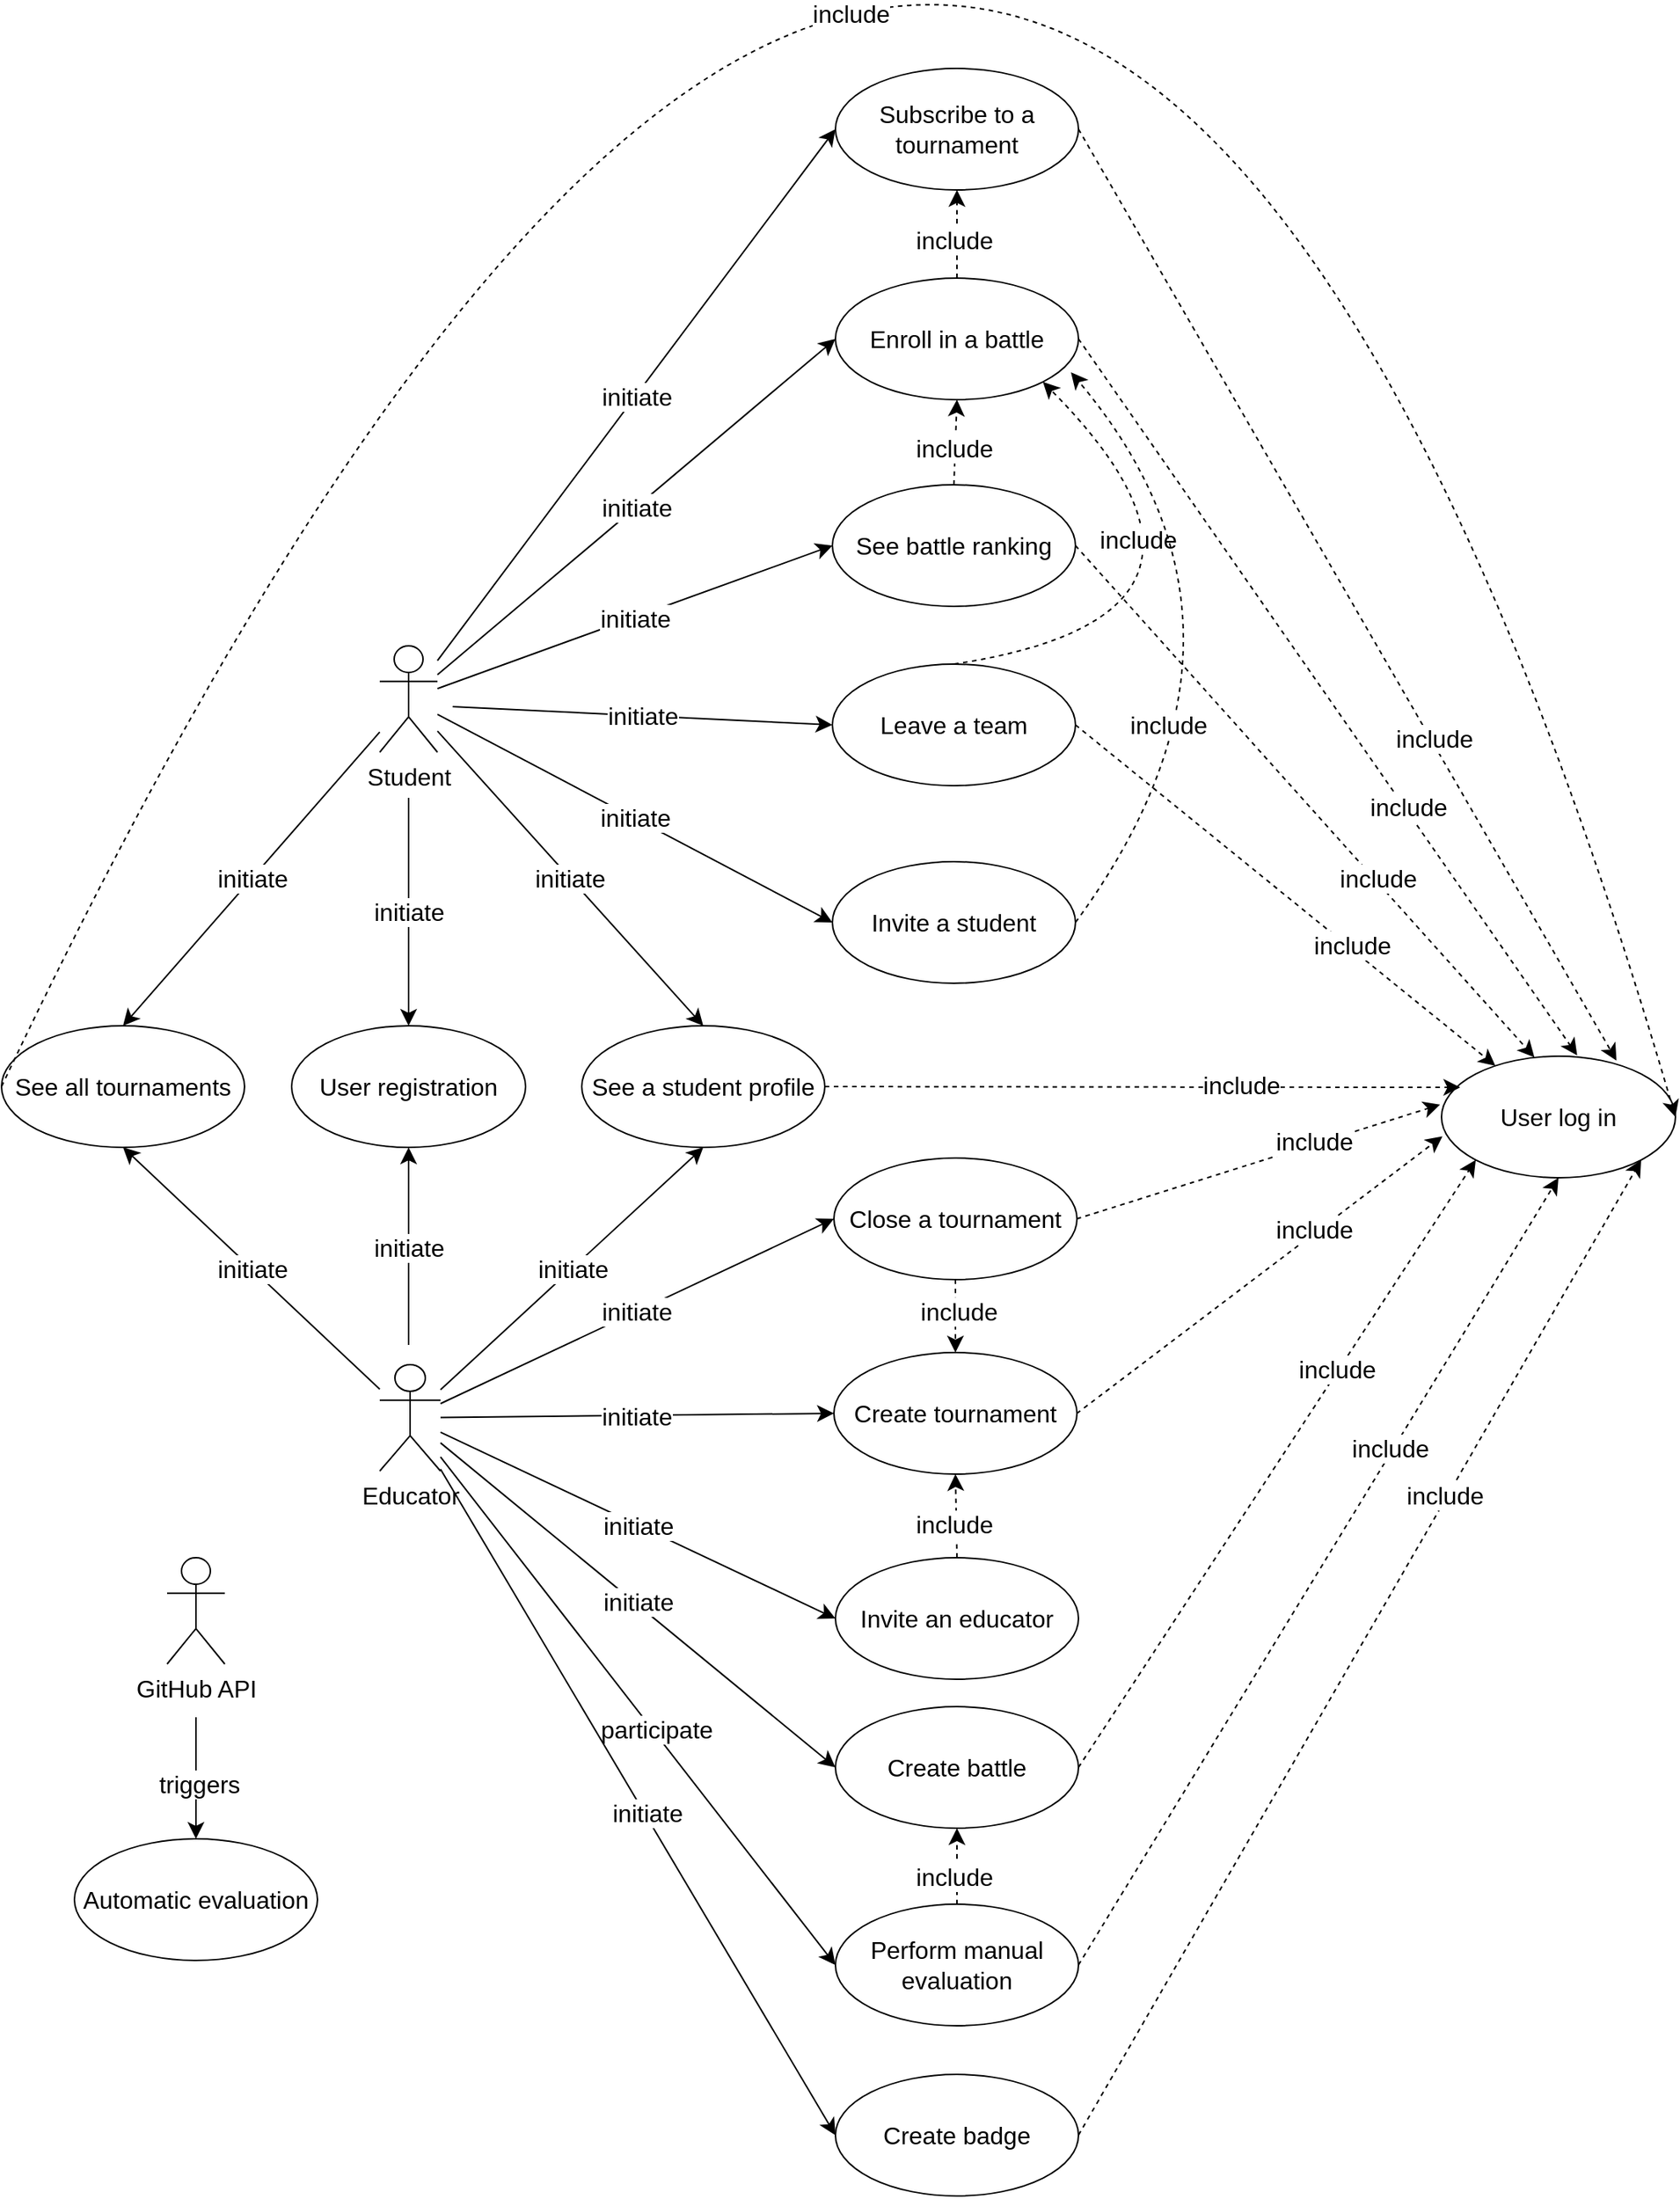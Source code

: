 <mxfile version="22.1.3" type="device">
  <diagram name="use cases" id="QTrtBevLNwhekKJyJ6QH">
    <mxGraphModel dx="2300" dy="1620" grid="1" gridSize="10" guides="1" tooltips="1" connect="1" arrows="1" fold="1" page="0" pageScale="1" pageWidth="827" pageHeight="1169" math="0" shadow="0">
      <root>
        <mxCell id="0" />
        <mxCell id="1" parent="0" />
        <mxCell id="OVoehKr8wcMutG9QnmQF-1" value="Student" style="shape=umlActor;verticalLabelPosition=bottom;verticalAlign=top;html=1;outlineConnect=0;fontSize=16;" parent="1" vertex="1">
          <mxGeometry x="-299" y="-90" width="38" height="70" as="geometry" />
        </mxCell>
        <mxCell id="OVoehKr8wcMutG9QnmQF-2" value="Educator" style="shape=umlActor;verticalLabelPosition=bottom;verticalAlign=top;html=1;outlineConnect=0;fontSize=16;" parent="1" vertex="1">
          <mxGeometry x="-299" y="383" width="40" height="70" as="geometry" />
        </mxCell>
        <mxCell id="OVoehKr8wcMutG9QnmQF-6" value="User registration" style="ellipse;whiteSpace=wrap;html=1;fontSize=16;" parent="1" vertex="1">
          <mxGeometry x="-357" y="160" width="154" height="80" as="geometry" />
        </mxCell>
        <mxCell id="OVoehKr8wcMutG9QnmQF-7" value="User log in" style="ellipse;whiteSpace=wrap;html=1;fontSize=16;" parent="1" vertex="1">
          <mxGeometry x="400" y="180" width="154" height="80" as="geometry" />
        </mxCell>
        <mxCell id="OVoehKr8wcMutG9QnmQF-8" value="Create tournament" style="ellipse;whiteSpace=wrap;html=1;fontSize=16;" parent="1" vertex="1">
          <mxGeometry y="375" width="160" height="80" as="geometry" />
        </mxCell>
        <mxCell id="OVoehKr8wcMutG9QnmQF-9" value="Create battle" style="ellipse;whiteSpace=wrap;html=1;fontSize=16;" parent="1" vertex="1">
          <mxGeometry x="1" y="608" width="160" height="80" as="geometry" />
        </mxCell>
        <mxCell id="OVoehKr8wcMutG9QnmQF-23" value="" style="edgeStyle=none;curved=1;rounded=0;orthogonalLoop=1;jettySize=auto;html=1;exitX=0;exitY=0.5;exitDx=0;exitDy=0;fontSize=12;startSize=8;endSize=8;startArrow=classic;startFill=1;endArrow=none;endFill=0;" parent="1" source="OVoehKr8wcMutG9QnmQF-10" target="OVoehKr8wcMutG9QnmQF-2" edge="1">
          <mxGeometry relative="1" as="geometry">
            <mxPoint x="-39" y="553" as="targetPoint" />
          </mxGeometry>
        </mxCell>
        <mxCell id="OVoehKr8wcMutG9QnmQF-40" value="participate" style="edgeLabel;html=1;align=center;verticalAlign=middle;resizable=0;points=[];fontSize=16;" parent="OVoehKr8wcMutG9QnmQF-23" vertex="1" connectable="0">
          <mxGeometry x="-0.082" y="-2" relative="1" as="geometry">
            <mxPoint as="offset" />
          </mxGeometry>
        </mxCell>
        <mxCell id="OVoehKr8wcMutG9QnmQF-10" value="Perform manual evaluation" style="ellipse;whiteSpace=wrap;html=1;fontSize=16;" parent="1" vertex="1">
          <mxGeometry x="1" y="738" width="160" height="80" as="geometry" />
        </mxCell>
        <mxCell id="OVoehKr8wcMutG9QnmQF-11" value="Subscribe to a tournament" style="ellipse;whiteSpace=wrap;html=1;fontSize=16;" parent="1" vertex="1">
          <mxGeometry x="1" y="-470" width="160" height="80" as="geometry" />
        </mxCell>
        <mxCell id="OVoehKr8wcMutG9QnmQF-12" value="Enroll in a battle" style="ellipse;whiteSpace=wrap;html=1;fontSize=16;" parent="1" vertex="1">
          <mxGeometry x="1" y="-332" width="160" height="80" as="geometry" />
        </mxCell>
        <mxCell id="OVoehKr8wcMutG9QnmQF-13" value="See battle ranking" style="ellipse;whiteSpace=wrap;html=1;fontSize=16;" parent="1" vertex="1">
          <mxGeometry x="-1" y="-196" width="160" height="80" as="geometry" />
        </mxCell>
        <mxCell id="OVoehKr8wcMutG9QnmQF-14" value="Create badge" style="ellipse;whiteSpace=wrap;html=1;fontSize=16;" parent="1" vertex="1">
          <mxGeometry x="1" y="850" width="160" height="80" as="geometry" />
        </mxCell>
        <mxCell id="OVoehKr8wcMutG9QnmQF-16" style="edgeStyle=none;curved=1;rounded=0;orthogonalLoop=1;jettySize=auto;html=1;exitX=0.5;exitY=0;exitDx=0;exitDy=0;fontSize=12;startSize=8;endSize=8;" parent="1" source="OVoehKr8wcMutG9QnmQF-6" target="OVoehKr8wcMutG9QnmQF-6" edge="1">
          <mxGeometry relative="1" as="geometry" />
        </mxCell>
        <mxCell id="OVoehKr8wcMutG9QnmQF-24" style="edgeStyle=none;curved=1;rounded=0;orthogonalLoop=1;jettySize=auto;html=1;exitX=0;exitY=0.5;exitDx=0;exitDy=0;fontSize=12;startSize=8;endSize=8;startArrow=classic;startFill=1;endArrow=none;endFill=0;" parent="1" source="OVoehKr8wcMutG9QnmQF-9" target="OVoehKr8wcMutG9QnmQF-2" edge="1">
          <mxGeometry relative="1" as="geometry">
            <mxPoint x="-39" y="433" as="targetPoint" />
            <mxPoint x="51" y="563" as="sourcePoint" />
          </mxGeometry>
        </mxCell>
        <mxCell id="OVoehKr8wcMutG9QnmQF-41" value="initiate" style="edgeLabel;html=1;align=center;verticalAlign=middle;resizable=0;points=[];fontSize=16;" parent="OVoehKr8wcMutG9QnmQF-24" vertex="1" connectable="0">
          <mxGeometry x="0.01" y="-2" relative="1" as="geometry">
            <mxPoint as="offset" />
          </mxGeometry>
        </mxCell>
        <mxCell id="OVoehKr8wcMutG9QnmQF-25" style="edgeStyle=none;curved=1;rounded=0;orthogonalLoop=1;jettySize=auto;html=1;exitX=0;exitY=0.5;exitDx=0;exitDy=0;fontSize=12;startSize=8;endSize=8;startArrow=classic;startFill=1;endArrow=none;endFill=0;" parent="1" source="OVoehKr8wcMutG9QnmQF-8" target="OVoehKr8wcMutG9QnmQF-2" edge="1">
          <mxGeometry relative="1" as="geometry">
            <mxPoint x="-39" y="313" as="targetPoint" />
            <mxPoint x="51" y="443" as="sourcePoint" />
          </mxGeometry>
        </mxCell>
        <mxCell id="OVoehKr8wcMutG9QnmQF-42" value="initiate" style="edgeLabel;html=1;align=center;verticalAlign=middle;resizable=0;points=[];fontSize=16;" parent="OVoehKr8wcMutG9QnmQF-25" vertex="1" connectable="0">
          <mxGeometry x="0.004" relative="1" as="geometry">
            <mxPoint as="offset" />
          </mxGeometry>
        </mxCell>
        <mxCell id="OVoehKr8wcMutG9QnmQF-34" value="GitHub API" style="shape=umlActor;verticalLabelPosition=bottom;verticalAlign=top;html=1;outlineConnect=0;fontSize=16;" parent="1" vertex="1">
          <mxGeometry x="-439" y="510" width="38" height="70" as="geometry" />
        </mxCell>
        <mxCell id="OVoehKr8wcMutG9QnmQF-35" value="Automatic evaluation" style="ellipse;whiteSpace=wrap;html=1;fontSize=16;" parent="1" vertex="1">
          <mxGeometry x="-500" y="695" width="160" height="80" as="geometry" />
        </mxCell>
        <mxCell id="OVoehKr8wcMutG9QnmQF-39" style="edgeStyle=none;curved=1;rounded=0;orthogonalLoop=1;jettySize=auto;html=1;exitX=0;exitY=0.5;exitDx=0;exitDy=0;fontSize=12;startSize=8;endSize=8;startArrow=classic;startFill=1;endArrow=none;endFill=0;" parent="1" source="OVoehKr8wcMutG9QnmQF-14" target="OVoehKr8wcMutG9QnmQF-2" edge="1">
          <mxGeometry relative="1" as="geometry">
            <mxPoint x="-259" y="533" as="targetPoint" />
            <mxPoint x="41" y="660" as="sourcePoint" />
          </mxGeometry>
        </mxCell>
        <mxCell id="OVoehKr8wcMutG9QnmQF-43" value="initiate" style="edgeLabel;html=1;align=center;verticalAlign=middle;resizable=0;points=[];fontSize=16;" parent="OVoehKr8wcMutG9QnmQF-39" vertex="1" connectable="0">
          <mxGeometry x="-0.034" y="-1" relative="1" as="geometry">
            <mxPoint as="offset" />
          </mxGeometry>
        </mxCell>
        <mxCell id="OVoehKr8wcMutG9QnmQF-45" style="edgeStyle=none;curved=1;rounded=0;orthogonalLoop=1;jettySize=auto;html=1;fontSize=12;startSize=8;endSize=8;startArrow=classic;startFill=1;endArrow=none;endFill=0;" parent="1" source="OVoehKr8wcMutG9QnmQF-35" edge="1">
          <mxGeometry relative="1" as="geometry">
            <mxPoint x="-420" y="615" as="targetPoint" />
            <mxPoint x="-189" y="316" as="sourcePoint" />
          </mxGeometry>
        </mxCell>
        <mxCell id="OVoehKr8wcMutG9QnmQF-46" value="triggers" style="edgeLabel;html=1;align=center;verticalAlign=middle;resizable=0;points=[];fontSize=16;" parent="OVoehKr8wcMutG9QnmQF-45" vertex="1" connectable="0">
          <mxGeometry x="-0.082" y="-2" relative="1" as="geometry">
            <mxPoint as="offset" />
          </mxGeometry>
        </mxCell>
        <mxCell id="OVoehKr8wcMutG9QnmQF-48" style="edgeStyle=none;curved=1;rounded=0;orthogonalLoop=1;jettySize=auto;html=1;exitX=0;exitY=0.5;exitDx=0;exitDy=0;fontSize=12;startSize=8;endSize=8;startArrow=classic;startFill=1;endArrow=none;endFill=0;" parent="1" source="OVoehKr8wcMutG9QnmQF-11" target="OVoehKr8wcMutG9QnmQF-1" edge="1">
          <mxGeometry relative="1" as="geometry">
            <mxPoint x="-100" y="-40" as="targetPoint" />
            <mxPoint x="50" y="250" as="sourcePoint" />
          </mxGeometry>
        </mxCell>
        <mxCell id="OVoehKr8wcMutG9QnmQF-49" value="initiate" style="edgeLabel;html=1;align=center;verticalAlign=middle;resizable=0;points=[];fontSize=16;" parent="OVoehKr8wcMutG9QnmQF-48" vertex="1" connectable="0">
          <mxGeometry x="0.004" relative="1" as="geometry">
            <mxPoint as="offset" />
          </mxGeometry>
        </mxCell>
        <mxCell id="OVoehKr8wcMutG9QnmQF-50" style="edgeStyle=none;curved=1;rounded=0;orthogonalLoop=1;jettySize=auto;html=1;exitX=0;exitY=0.5;exitDx=0;exitDy=0;fontSize=12;startSize=8;endSize=8;startArrow=classic;startFill=1;endArrow=none;endFill=0;" parent="1" source="OVoehKr8wcMutG9QnmQF-12" target="OVoehKr8wcMutG9QnmQF-1" edge="1">
          <mxGeometry relative="1" as="geometry">
            <mxPoint x="-102" y="-17" as="targetPoint" />
            <mxPoint x="10" y="-150" as="sourcePoint" />
          </mxGeometry>
        </mxCell>
        <mxCell id="OVoehKr8wcMutG9QnmQF-51" value="initiate" style="edgeLabel;html=1;align=center;verticalAlign=middle;resizable=0;points=[];fontSize=16;" parent="OVoehKr8wcMutG9QnmQF-50" vertex="1" connectable="0">
          <mxGeometry x="0.004" relative="1" as="geometry">
            <mxPoint as="offset" />
          </mxGeometry>
        </mxCell>
        <mxCell id="OVoehKr8wcMutG9QnmQF-52" style="edgeStyle=none;curved=1;rounded=0;orthogonalLoop=1;jettySize=auto;html=1;exitX=0;exitY=0.5;exitDx=0;exitDy=0;fontSize=12;startSize=8;endSize=8;startArrow=classic;startFill=1;endArrow=none;endFill=0;" parent="1" source="OVoehKr8wcMutG9QnmQF-13" target="OVoehKr8wcMutG9QnmQF-1" edge="1">
          <mxGeometry relative="1" as="geometry">
            <mxPoint x="-92" y="-7" as="targetPoint" />
            <mxPoint x="20" y="-140" as="sourcePoint" />
          </mxGeometry>
        </mxCell>
        <mxCell id="OVoehKr8wcMutG9QnmQF-53" value="initiate" style="edgeLabel;html=1;align=center;verticalAlign=middle;resizable=0;points=[];fontSize=16;" parent="OVoehKr8wcMutG9QnmQF-52" vertex="1" connectable="0">
          <mxGeometry x="0.004" relative="1" as="geometry">
            <mxPoint as="offset" />
          </mxGeometry>
        </mxCell>
        <mxCell id="OVoehKr8wcMutG9QnmQF-70" style="edgeStyle=none;curved=1;rounded=0;orthogonalLoop=1;jettySize=auto;html=1;exitX=1;exitY=0.5;exitDx=0;exitDy=0;fontSize=12;startSize=8;endSize=8;dashed=1;entryX=0.748;entryY=0.036;entryDx=0;entryDy=0;entryPerimeter=0;" parent="1" source="OVoehKr8wcMutG9QnmQF-11" target="OVoehKr8wcMutG9QnmQF-7" edge="1">
          <mxGeometry relative="1" as="geometry">
            <mxPoint x="664" y="250" as="sourcePoint" />
            <mxPoint x="770" y="250" as="targetPoint" />
          </mxGeometry>
        </mxCell>
        <mxCell id="OVoehKr8wcMutG9QnmQF-71" value="include" style="edgeLabel;html=1;align=center;verticalAlign=middle;resizable=0;points=[];fontSize=16;" parent="OVoehKr8wcMutG9QnmQF-70" vertex="1" connectable="0">
          <mxGeometry x="0.309" y="2" relative="1" as="geometry">
            <mxPoint as="offset" />
          </mxGeometry>
        </mxCell>
        <mxCell id="OVoehKr8wcMutG9QnmQF-72" style="edgeStyle=none;curved=1;rounded=0;orthogonalLoop=1;jettySize=auto;html=1;exitX=1;exitY=0.5;exitDx=0;exitDy=0;fontSize=12;startSize=8;endSize=8;dashed=1;entryX=0.58;entryY=-0.007;entryDx=0;entryDy=0;entryPerimeter=0;" parent="1" source="OVoehKr8wcMutG9QnmQF-12" target="OVoehKr8wcMutG9QnmQF-7" edge="1">
          <mxGeometry relative="1" as="geometry">
            <mxPoint x="170" y="-150" as="sourcePoint" />
            <mxPoint x="510" y="250" as="targetPoint" />
          </mxGeometry>
        </mxCell>
        <mxCell id="OVoehKr8wcMutG9QnmQF-73" value="include" style="edgeLabel;html=1;align=center;verticalAlign=middle;resizable=0;points=[];fontSize=16;" parent="OVoehKr8wcMutG9QnmQF-72" vertex="1" connectable="0">
          <mxGeometry x="0.309" y="2" relative="1" as="geometry">
            <mxPoint as="offset" />
          </mxGeometry>
        </mxCell>
        <mxCell id="OVoehKr8wcMutG9QnmQF-74" style="edgeStyle=none;curved=1;rounded=0;orthogonalLoop=1;jettySize=auto;html=1;exitX=1;exitY=0.5;exitDx=0;exitDy=0;fontSize=12;startSize=8;endSize=8;dashed=1;entryX=0.397;entryY=0.009;entryDx=0;entryDy=0;entryPerimeter=0;" parent="1" source="OVoehKr8wcMutG9QnmQF-13" target="OVoehKr8wcMutG9QnmQF-7" edge="1">
          <mxGeometry relative="1" as="geometry">
            <mxPoint x="180" y="-140" as="sourcePoint" />
            <mxPoint x="520" y="260" as="targetPoint" />
          </mxGeometry>
        </mxCell>
        <mxCell id="OVoehKr8wcMutG9QnmQF-75" value="include" style="edgeLabel;html=1;align=center;verticalAlign=middle;resizable=0;points=[];fontSize=16;" parent="OVoehKr8wcMutG9QnmQF-74" vertex="1" connectable="0">
          <mxGeometry x="0.309" y="2" relative="1" as="geometry">
            <mxPoint as="offset" />
          </mxGeometry>
        </mxCell>
        <mxCell id="OVoehKr8wcMutG9QnmQF-76" style="edgeStyle=none;curved=1;rounded=0;orthogonalLoop=1;jettySize=auto;html=1;exitX=0.5;exitY=0;exitDx=0;exitDy=0;fontSize=12;startSize=8;endSize=8;dashed=1;entryX=0.5;entryY=1;entryDx=0;entryDy=0;" parent="1" source="OVoehKr8wcMutG9QnmQF-12" target="OVoehKr8wcMutG9QnmQF-11" edge="1">
          <mxGeometry relative="1" as="geometry">
            <mxPoint x="190" y="-130" as="sourcePoint" />
            <mxPoint x="130" y="-120" as="targetPoint" />
          </mxGeometry>
        </mxCell>
        <mxCell id="OVoehKr8wcMutG9QnmQF-77" value="include" style="edgeLabel;html=1;align=center;verticalAlign=middle;resizable=0;points=[];fontSize=16;" parent="OVoehKr8wcMutG9QnmQF-76" vertex="1" connectable="0">
          <mxGeometry x="0.309" y="2" relative="1" as="geometry">
            <mxPoint y="13" as="offset" />
          </mxGeometry>
        </mxCell>
        <mxCell id="OVoehKr8wcMutG9QnmQF-78" style="edgeStyle=none;curved=1;rounded=0;orthogonalLoop=1;jettySize=auto;html=1;exitX=0.5;exitY=0;exitDx=0;exitDy=0;fontSize=12;startSize=8;endSize=8;dashed=1;entryX=0.5;entryY=1;entryDx=0;entryDy=0;" parent="1" source="OVoehKr8wcMutG9QnmQF-13" target="OVoehKr8wcMutG9QnmQF-12" edge="1">
          <mxGeometry relative="1" as="geometry">
            <mxPoint x="200" y="-120" as="sourcePoint" />
            <mxPoint x="540" y="280" as="targetPoint" />
          </mxGeometry>
        </mxCell>
        <mxCell id="OVoehKr8wcMutG9QnmQF-79" value="include" style="edgeLabel;html=1;align=center;verticalAlign=middle;resizable=0;points=[];fontSize=16;" parent="OVoehKr8wcMutG9QnmQF-78" vertex="1" connectable="0">
          <mxGeometry x="0.309" y="2" relative="1" as="geometry">
            <mxPoint y="12" as="offset" />
          </mxGeometry>
        </mxCell>
        <mxCell id="OVoehKr8wcMutG9QnmQF-83" style="edgeStyle=none;curved=1;rounded=0;orthogonalLoop=1;jettySize=auto;html=1;fontSize=12;startSize=8;endSize=8;dashed=1;entryX=0.5;entryY=1;entryDx=0;entryDy=0;" parent="1" source="OVoehKr8wcMutG9QnmQF-10" target="OVoehKr8wcMutG9QnmQF-9" edge="1">
          <mxGeometry relative="1" as="geometry">
            <mxPoint x="250" y="310" as="sourcePoint" />
            <mxPoint x="560" y="240" as="targetPoint" />
          </mxGeometry>
        </mxCell>
        <mxCell id="OVoehKr8wcMutG9QnmQF-84" value="include" style="edgeLabel;html=1;align=center;verticalAlign=middle;resizable=0;points=[];fontSize=16;" parent="OVoehKr8wcMutG9QnmQF-83" vertex="1" connectable="0">
          <mxGeometry x="0.309" y="2" relative="1" as="geometry">
            <mxPoint y="14" as="offset" />
          </mxGeometry>
        </mxCell>
        <mxCell id="OVoehKr8wcMutG9QnmQF-85" style="edgeStyle=none;curved=1;rounded=0;orthogonalLoop=1;jettySize=auto;html=1;exitX=1;exitY=0.5;exitDx=0;exitDy=0;fontSize=12;startSize=8;endSize=8;dashed=1;entryX=0.004;entryY=0.659;entryDx=0;entryDy=0;entryPerimeter=0;" parent="1" source="OVoehKr8wcMutG9QnmQF-8" target="OVoehKr8wcMutG9QnmQF-7" edge="1">
          <mxGeometry relative="1" as="geometry">
            <mxPoint x="171" y="130" as="sourcePoint" />
            <mxPoint x="510" y="250" as="targetPoint" />
          </mxGeometry>
        </mxCell>
        <mxCell id="OVoehKr8wcMutG9QnmQF-86" value="include" style="edgeLabel;html=1;align=center;verticalAlign=middle;resizable=0;points=[];fontSize=16;" parent="OVoehKr8wcMutG9QnmQF-85" vertex="1" connectable="0">
          <mxGeometry x="0.309" y="2" relative="1" as="geometry">
            <mxPoint as="offset" />
          </mxGeometry>
        </mxCell>
        <mxCell id="OVoehKr8wcMutG9QnmQF-87" style="edgeStyle=none;curved=1;rounded=0;orthogonalLoop=1;jettySize=auto;html=1;exitX=1;exitY=0.5;exitDx=0;exitDy=0;fontSize=12;startSize=8;endSize=8;dashed=1;entryX=0;entryY=1;entryDx=0;entryDy=0;" parent="1" source="OVoehKr8wcMutG9QnmQF-9" target="OVoehKr8wcMutG9QnmQF-7" edge="1">
          <mxGeometry relative="1" as="geometry">
            <mxPoint x="171" y="280" as="sourcePoint" />
            <mxPoint x="510" y="250" as="targetPoint" />
          </mxGeometry>
        </mxCell>
        <mxCell id="OVoehKr8wcMutG9QnmQF-88" value="include" style="edgeLabel;html=1;align=center;verticalAlign=middle;resizable=0;points=[];fontSize=16;" parent="OVoehKr8wcMutG9QnmQF-87" vertex="1" connectable="0">
          <mxGeometry x="0.309" y="2" relative="1" as="geometry">
            <mxPoint as="offset" />
          </mxGeometry>
        </mxCell>
        <mxCell id="OVoehKr8wcMutG9QnmQF-89" style="edgeStyle=none;curved=1;rounded=0;orthogonalLoop=1;jettySize=auto;html=1;exitX=1;exitY=0.5;exitDx=0;exitDy=0;fontSize=12;startSize=8;endSize=8;dashed=1;entryX=0.5;entryY=1;entryDx=0;entryDy=0;" parent="1" source="OVoehKr8wcMutG9QnmQF-10" target="OVoehKr8wcMutG9QnmQF-7" edge="1">
          <mxGeometry relative="1" as="geometry">
            <mxPoint x="181" y="290" as="sourcePoint" />
            <mxPoint x="520" y="260" as="targetPoint" />
          </mxGeometry>
        </mxCell>
        <mxCell id="OVoehKr8wcMutG9QnmQF-90" value="include" style="edgeLabel;html=1;align=center;verticalAlign=middle;resizable=0;points=[];fontSize=16;" parent="OVoehKr8wcMutG9QnmQF-89" vertex="1" connectable="0">
          <mxGeometry x="0.309" y="2" relative="1" as="geometry">
            <mxPoint as="offset" />
          </mxGeometry>
        </mxCell>
        <mxCell id="OVoehKr8wcMutG9QnmQF-91" style="edgeStyle=none;curved=1;rounded=0;orthogonalLoop=1;jettySize=auto;html=1;exitX=1;exitY=0.5;exitDx=0;exitDy=0;fontSize=12;startSize=8;endSize=8;dashed=1;entryX=1;entryY=1;entryDx=0;entryDy=0;" parent="1" source="OVoehKr8wcMutG9QnmQF-14" target="OVoehKr8wcMutG9QnmQF-7" edge="1">
          <mxGeometry relative="1" as="geometry">
            <mxPoint x="191" y="300" as="sourcePoint" />
            <mxPoint x="530" y="270" as="targetPoint" />
          </mxGeometry>
        </mxCell>
        <mxCell id="OVoehKr8wcMutG9QnmQF-92" value="include" style="edgeLabel;html=1;align=center;verticalAlign=middle;resizable=0;points=[];fontSize=16;" parent="OVoehKr8wcMutG9QnmQF-91" vertex="1" connectable="0">
          <mxGeometry x="0.309" y="2" relative="1" as="geometry">
            <mxPoint as="offset" />
          </mxGeometry>
        </mxCell>
        <mxCell id="OVoehKr8wcMutG9QnmQF-94" style="edgeStyle=none;curved=1;rounded=0;orthogonalLoop=1;jettySize=auto;html=1;exitX=0.5;exitY=1;exitDx=0;exitDy=0;fontSize=12;startSize=8;endSize=8;startArrow=classic;startFill=1;endArrow=none;endFill=0;" parent="1" source="OVoehKr8wcMutG9QnmQF-6" edge="1">
          <mxGeometry relative="1" as="geometry">
            <mxPoint x="-280" y="370" as="targetPoint" />
            <mxPoint x="11" y="280" as="sourcePoint" />
          </mxGeometry>
        </mxCell>
        <mxCell id="OVoehKr8wcMutG9QnmQF-95" value="initiate" style="edgeLabel;html=1;align=center;verticalAlign=middle;resizable=0;points=[];fontSize=16;" parent="OVoehKr8wcMutG9QnmQF-94" vertex="1" connectable="0">
          <mxGeometry x="0.004" relative="1" as="geometry">
            <mxPoint as="offset" />
          </mxGeometry>
        </mxCell>
        <mxCell id="OVoehKr8wcMutG9QnmQF-96" style="edgeStyle=none;curved=1;rounded=0;orthogonalLoop=1;jettySize=auto;html=1;exitX=0.5;exitY=0;exitDx=0;exitDy=0;fontSize=12;startSize=8;endSize=8;startArrow=classic;startFill=1;endArrow=none;endFill=0;" parent="1" source="OVoehKr8wcMutG9QnmQF-6" edge="1">
          <mxGeometry relative="1" as="geometry">
            <mxPoint x="-280" y="10" as="targetPoint" />
            <mxPoint x="21" y="290" as="sourcePoint" />
          </mxGeometry>
        </mxCell>
        <mxCell id="OVoehKr8wcMutG9QnmQF-97" value="initiate" style="edgeLabel;html=1;align=center;verticalAlign=middle;resizable=0;points=[];fontSize=16;" parent="OVoehKr8wcMutG9QnmQF-96" vertex="1" connectable="0">
          <mxGeometry x="0.004" relative="1" as="geometry">
            <mxPoint as="offset" />
          </mxGeometry>
        </mxCell>
        <mxCell id="2nV8N1WSvuXTVUuchdQy-1" value="Invite an educator" style="ellipse;whiteSpace=wrap;html=1;fontSize=16;" parent="1" vertex="1">
          <mxGeometry x="1" y="510" width="160" height="80" as="geometry" />
        </mxCell>
        <mxCell id="2nV8N1WSvuXTVUuchdQy-2" value="Leave a team" style="ellipse;whiteSpace=wrap;html=1;fontSize=16;" parent="1" vertex="1">
          <mxGeometry x="-1" y="-78" width="160" height="80" as="geometry" />
        </mxCell>
        <mxCell id="2nV8N1WSvuXTVUuchdQy-3" value="Close a tournament" style="ellipse;whiteSpace=wrap;html=1;fontSize=16;" parent="1" vertex="1">
          <mxGeometry y="247" width="160" height="80" as="geometry" />
        </mxCell>
        <mxCell id="2nV8N1WSvuXTVUuchdQy-4" value="See all tournaments" style="ellipse;whiteSpace=wrap;html=1;fontSize=16;" parent="1" vertex="1">
          <mxGeometry x="-548" y="160" width="160" height="80" as="geometry" />
        </mxCell>
        <mxCell id="2nV8N1WSvuXTVUuchdQy-6" value="See a student profile" style="ellipse;whiteSpace=wrap;html=1;fontSize=16;" parent="1" vertex="1">
          <mxGeometry x="-166" y="160" width="160" height="80" as="geometry" />
        </mxCell>
        <mxCell id="2nV8N1WSvuXTVUuchdQy-8" style="edgeStyle=none;curved=1;rounded=0;orthogonalLoop=1;jettySize=auto;html=1;exitX=0;exitY=0.5;exitDx=0;exitDy=0;fontSize=12;startSize=8;endSize=8;startArrow=classic;startFill=1;endArrow=none;endFill=0;" parent="1" source="2nV8N1WSvuXTVUuchdQy-1" target="OVoehKr8wcMutG9QnmQF-2" edge="1">
          <mxGeometry relative="1" as="geometry">
            <mxPoint x="-249" y="427" as="targetPoint" />
            <mxPoint x="10" y="410" as="sourcePoint" />
          </mxGeometry>
        </mxCell>
        <mxCell id="2nV8N1WSvuXTVUuchdQy-9" value="initiate" style="edgeLabel;html=1;align=center;verticalAlign=middle;resizable=0;points=[];fontSize=16;" parent="2nV8N1WSvuXTVUuchdQy-8" vertex="1" connectable="0">
          <mxGeometry x="0.004" relative="1" as="geometry">
            <mxPoint as="offset" />
          </mxGeometry>
        </mxCell>
        <mxCell id="2nV8N1WSvuXTVUuchdQy-11" style="edgeStyle=none;curved=1;rounded=0;orthogonalLoop=1;jettySize=auto;html=1;fontSize=12;startSize=8;endSize=8;dashed=1;entryX=0.5;entryY=1;entryDx=0;entryDy=0;exitX=0.5;exitY=0;exitDx=0;exitDy=0;" parent="1" source="2nV8N1WSvuXTVUuchdQy-1" target="OVoehKr8wcMutG9QnmQF-8" edge="1">
          <mxGeometry relative="1" as="geometry">
            <mxPoint x="91" y="748" as="sourcePoint" />
            <mxPoint x="91" y="698" as="targetPoint" />
          </mxGeometry>
        </mxCell>
        <mxCell id="2nV8N1WSvuXTVUuchdQy-12" value="include" style="edgeLabel;html=1;align=center;verticalAlign=middle;resizable=0;points=[];fontSize=16;" parent="2nV8N1WSvuXTVUuchdQy-11" vertex="1" connectable="0">
          <mxGeometry x="0.309" y="2" relative="1" as="geometry">
            <mxPoint y="14" as="offset" />
          </mxGeometry>
        </mxCell>
        <mxCell id="2nV8N1WSvuXTVUuchdQy-14" style="edgeStyle=none;curved=1;rounded=0;orthogonalLoop=1;jettySize=auto;html=1;exitX=0;exitY=0.5;exitDx=0;exitDy=0;fontSize=12;startSize=8;endSize=8;startArrow=classic;startFill=1;endArrow=none;endFill=0;" parent="1" source="2nV8N1WSvuXTVUuchdQy-3" target="OVoehKr8wcMutG9QnmQF-2" edge="1">
          <mxGeometry relative="1" as="geometry">
            <mxPoint x="-249" y="428" as="targetPoint" />
            <mxPoint x="10" y="428" as="sourcePoint" />
          </mxGeometry>
        </mxCell>
        <mxCell id="2nV8N1WSvuXTVUuchdQy-15" value="initiate" style="edgeLabel;html=1;align=center;verticalAlign=middle;resizable=0;points=[];fontSize=16;" parent="2nV8N1WSvuXTVUuchdQy-14" vertex="1" connectable="0">
          <mxGeometry x="0.004" relative="1" as="geometry">
            <mxPoint as="offset" />
          </mxGeometry>
        </mxCell>
        <mxCell id="2nV8N1WSvuXTVUuchdQy-16" style="edgeStyle=none;curved=1;rounded=0;orthogonalLoop=1;jettySize=auto;html=1;fontSize=12;startSize=8;endSize=8;dashed=1;entryX=0.5;entryY=0;entryDx=0;entryDy=0;exitX=0.5;exitY=1;exitDx=0;exitDy=0;" parent="1" source="2nV8N1WSvuXTVUuchdQy-3" target="OVoehKr8wcMutG9QnmQF-8" edge="1">
          <mxGeometry relative="1" as="geometry">
            <mxPoint x="91" y="520" as="sourcePoint" />
            <mxPoint x="90" y="468" as="targetPoint" />
          </mxGeometry>
        </mxCell>
        <mxCell id="2nV8N1WSvuXTVUuchdQy-17" value="include" style="edgeLabel;html=1;align=center;verticalAlign=middle;resizable=0;points=[];fontSize=16;" parent="2nV8N1WSvuXTVUuchdQy-16" vertex="1" connectable="0">
          <mxGeometry x="0.309" y="2" relative="1" as="geometry">
            <mxPoint y="-11" as="offset" />
          </mxGeometry>
        </mxCell>
        <mxCell id="2nV8N1WSvuXTVUuchdQy-19" style="edgeStyle=none;curved=1;rounded=0;orthogonalLoop=1;jettySize=auto;html=1;exitX=0;exitY=0.5;exitDx=0;exitDy=0;fontSize=12;startSize=8;endSize=8;startArrow=classic;startFill=1;endArrow=none;endFill=0;" parent="1" source="2nV8N1WSvuXTVUuchdQy-2" edge="1">
          <mxGeometry relative="1" as="geometry">
            <mxPoint x="-251" y="-50" as="targetPoint" />
            <mxPoint x="9" y="-120" as="sourcePoint" />
          </mxGeometry>
        </mxCell>
        <mxCell id="2nV8N1WSvuXTVUuchdQy-20" value="initiate" style="edgeLabel;html=1;align=center;verticalAlign=middle;resizable=0;points=[];fontSize=16;" parent="2nV8N1WSvuXTVUuchdQy-19" vertex="1" connectable="0">
          <mxGeometry x="0.004" relative="1" as="geometry">
            <mxPoint as="offset" />
          </mxGeometry>
        </mxCell>
        <mxCell id="2nV8N1WSvuXTVUuchdQy-23" style="edgeStyle=none;curved=1;rounded=0;orthogonalLoop=1;jettySize=auto;html=1;fontSize=12;startSize=8;endSize=8;startArrow=classic;startFill=1;endArrow=none;endFill=0;exitX=0.5;exitY=1;exitDx=0;exitDy=0;" parent="1" source="2nV8N1WSvuXTVUuchdQy-6" target="OVoehKr8wcMutG9QnmQF-2" edge="1">
          <mxGeometry relative="1" as="geometry">
            <mxPoint x="-249" y="419" as="targetPoint" />
            <mxPoint x="10" y="297" as="sourcePoint" />
          </mxGeometry>
        </mxCell>
        <mxCell id="2nV8N1WSvuXTVUuchdQy-24" value="initiate" style="edgeLabel;html=1;align=center;verticalAlign=middle;resizable=0;points=[];fontSize=16;" parent="2nV8N1WSvuXTVUuchdQy-23" vertex="1" connectable="0">
          <mxGeometry x="0.004" relative="1" as="geometry">
            <mxPoint as="offset" />
          </mxGeometry>
        </mxCell>
        <mxCell id="2nV8N1WSvuXTVUuchdQy-25" style="edgeStyle=none;curved=1;rounded=0;orthogonalLoop=1;jettySize=auto;html=1;exitX=0.5;exitY=0;exitDx=0;exitDy=0;fontSize=12;startSize=8;endSize=8;startArrow=classic;startFill=1;endArrow=none;endFill=0;" parent="1" source="2nV8N1WSvuXTVUuchdQy-6" target="OVoehKr8wcMutG9QnmQF-1" edge="1">
          <mxGeometry relative="1" as="geometry">
            <mxPoint x="-249" y="412" as="targetPoint" />
            <mxPoint x="11" y="200" as="sourcePoint" />
          </mxGeometry>
        </mxCell>
        <mxCell id="2nV8N1WSvuXTVUuchdQy-26" value="initiate" style="edgeLabel;html=1;align=center;verticalAlign=middle;resizable=0;points=[];fontSize=16;" parent="2nV8N1WSvuXTVUuchdQy-25" vertex="1" connectable="0">
          <mxGeometry x="0.004" relative="1" as="geometry">
            <mxPoint as="offset" />
          </mxGeometry>
        </mxCell>
        <mxCell id="2nV8N1WSvuXTVUuchdQy-27" style="edgeStyle=none;curved=1;rounded=0;orthogonalLoop=1;jettySize=auto;html=1;exitX=1;exitY=0.5;exitDx=0;exitDy=0;fontSize=12;startSize=8;endSize=8;dashed=1;" parent="1" source="2nV8N1WSvuXTVUuchdQy-2" target="OVoehKr8wcMutG9QnmQF-7" edge="1">
          <mxGeometry relative="1" as="geometry">
            <mxPoint x="169" y="-120" as="sourcePoint" />
            <mxPoint x="433" y="222" as="targetPoint" />
          </mxGeometry>
        </mxCell>
        <mxCell id="2nV8N1WSvuXTVUuchdQy-28" value="include" style="edgeLabel;html=1;align=center;verticalAlign=middle;resizable=0;points=[];fontSize=16;" parent="2nV8N1WSvuXTVUuchdQy-27" vertex="1" connectable="0">
          <mxGeometry x="0.309" y="2" relative="1" as="geometry">
            <mxPoint as="offset" />
          </mxGeometry>
        </mxCell>
        <mxCell id="2nV8N1WSvuXTVUuchdQy-29" style="edgeStyle=none;curved=1;rounded=0;orthogonalLoop=1;jettySize=auto;html=1;exitX=1;exitY=0.5;exitDx=0;exitDy=0;fontSize=12;startSize=8;endSize=8;dashed=1;entryX=-0.006;entryY=0.398;entryDx=0;entryDy=0;entryPerimeter=0;" parent="1" source="2nV8N1WSvuXTVUuchdQy-3" target="OVoehKr8wcMutG9QnmQF-7" edge="1">
          <mxGeometry relative="1" as="geometry">
            <mxPoint x="179" y="-110" as="sourcePoint" />
            <mxPoint x="443" y="232" as="targetPoint" />
          </mxGeometry>
        </mxCell>
        <mxCell id="2nV8N1WSvuXTVUuchdQy-30" value="include" style="edgeLabel;html=1;align=center;verticalAlign=middle;resizable=0;points=[];fontSize=16;" parent="2nV8N1WSvuXTVUuchdQy-29" vertex="1" connectable="0">
          <mxGeometry x="0.309" y="2" relative="1" as="geometry">
            <mxPoint as="offset" />
          </mxGeometry>
        </mxCell>
        <mxCell id="2nV8N1WSvuXTVUuchdQy-31" style="edgeStyle=none;curved=1;rounded=0;orthogonalLoop=1;jettySize=auto;html=1;exitX=1;exitY=0.5;exitDx=0;exitDy=0;fontSize=12;startSize=8;endSize=8;dashed=1;entryX=0.08;entryY=0.257;entryDx=0;entryDy=0;entryPerimeter=0;" parent="1" source="2nV8N1WSvuXTVUuchdQy-6" target="OVoehKr8wcMutG9QnmQF-7" edge="1">
          <mxGeometry relative="1" as="geometry">
            <mxPoint x="170" y="297" as="sourcePoint" />
            <mxPoint x="409" y="242" as="targetPoint" />
          </mxGeometry>
        </mxCell>
        <mxCell id="2nV8N1WSvuXTVUuchdQy-32" value="include" style="edgeLabel;html=1;align=center;verticalAlign=middle;resizable=0;points=[];fontSize=16;" parent="2nV8N1WSvuXTVUuchdQy-31" vertex="1" connectable="0">
          <mxGeometry x="0.309" y="2" relative="1" as="geometry">
            <mxPoint as="offset" />
          </mxGeometry>
        </mxCell>
        <mxCell id="2nV8N1WSvuXTVUuchdQy-33" value="Invite a student" style="ellipse;whiteSpace=wrap;html=1;fontSize=16;" parent="1" vertex="1">
          <mxGeometry x="-1" y="52" width="160" height="80" as="geometry" />
        </mxCell>
        <mxCell id="2nV8N1WSvuXTVUuchdQy-34" style="edgeStyle=none;curved=1;rounded=0;orthogonalLoop=1;jettySize=auto;html=1;exitX=0;exitY=0.5;exitDx=0;exitDy=0;fontSize=12;startSize=8;endSize=8;startArrow=classic;startFill=1;endArrow=none;endFill=0;" parent="1" source="2nV8N1WSvuXTVUuchdQy-33" target="OVoehKr8wcMutG9QnmQF-1" edge="1">
          <mxGeometry relative="1" as="geometry">
            <mxPoint x="-241" y="-40" as="targetPoint" />
            <mxPoint x="9" y="-6" as="sourcePoint" />
          </mxGeometry>
        </mxCell>
        <mxCell id="2nV8N1WSvuXTVUuchdQy-35" value="initiate" style="edgeLabel;html=1;align=center;verticalAlign=middle;resizable=0;points=[];fontSize=16;" parent="2nV8N1WSvuXTVUuchdQy-34" vertex="1" connectable="0">
          <mxGeometry x="0.004" relative="1" as="geometry">
            <mxPoint as="offset" />
          </mxGeometry>
        </mxCell>
        <mxCell id="2nV8N1WSvuXTVUuchdQy-40" style="edgeStyle=none;curved=1;rounded=0;orthogonalLoop=1;jettySize=auto;html=1;exitX=0.5;exitY=0;exitDx=0;exitDy=0;fontSize=12;startSize=8;endSize=8;dashed=1;entryX=1;entryY=1;entryDx=0;entryDy=0;" parent="1" source="2nV8N1WSvuXTVUuchdQy-2" target="OVoehKr8wcMutG9QnmQF-12" edge="1">
          <mxGeometry relative="1" as="geometry">
            <mxPoint x="99" y="-40" as="sourcePoint" />
            <mxPoint x="99" y="-96" as="targetPoint" />
            <Array as="points">
              <mxPoint x="290" y="-110" />
            </Array>
          </mxGeometry>
        </mxCell>
        <mxCell id="2nV8N1WSvuXTVUuchdQy-41" value="include" style="edgeLabel;html=1;align=center;verticalAlign=middle;resizable=0;points=[];fontSize=16;" parent="2nV8N1WSvuXTVUuchdQy-40" vertex="1" connectable="0">
          <mxGeometry x="0.309" y="2" relative="1" as="geometry">
            <mxPoint x="-41" y="-3" as="offset" />
          </mxGeometry>
        </mxCell>
        <mxCell id="2nV8N1WSvuXTVUuchdQy-42" style="edgeStyle=none;curved=1;rounded=0;orthogonalLoop=1;jettySize=auto;html=1;exitX=0.5;exitY=1;exitDx=0;exitDy=0;fontSize=12;startSize=8;endSize=8;startArrow=classic;startFill=1;endArrow=none;endFill=0;" parent="1" source="2nV8N1WSvuXTVUuchdQy-4" target="OVoehKr8wcMutG9QnmQF-2" edge="1">
          <mxGeometry relative="1" as="geometry">
            <mxPoint x="-270" y="380" as="targetPoint" />
            <mxPoint x="-270" y="250" as="sourcePoint" />
          </mxGeometry>
        </mxCell>
        <mxCell id="2nV8N1WSvuXTVUuchdQy-43" value="initiate" style="edgeLabel;html=1;align=center;verticalAlign=middle;resizable=0;points=[];fontSize=16;" parent="2nV8N1WSvuXTVUuchdQy-42" vertex="1" connectable="0">
          <mxGeometry x="0.004" relative="1" as="geometry">
            <mxPoint as="offset" />
          </mxGeometry>
        </mxCell>
        <mxCell id="2nV8N1WSvuXTVUuchdQy-44" style="edgeStyle=none;curved=1;rounded=0;orthogonalLoop=1;jettySize=auto;html=1;exitX=0.5;exitY=0;exitDx=0;exitDy=0;fontSize=12;startSize=8;endSize=8;startArrow=classic;startFill=1;endArrow=none;endFill=0;" parent="1" source="2nV8N1WSvuXTVUuchdQy-4" target="OVoehKr8wcMutG9QnmQF-1" edge="1">
          <mxGeometry relative="1" as="geometry">
            <mxPoint x="-330" y="-10" as="targetPoint" />
            <mxPoint x="-510" y="250" as="sourcePoint" />
          </mxGeometry>
        </mxCell>
        <mxCell id="2nV8N1WSvuXTVUuchdQy-45" value="initiate" style="edgeLabel;html=1;align=center;verticalAlign=middle;resizable=0;points=[];fontSize=16;" parent="2nV8N1WSvuXTVUuchdQy-44" vertex="1" connectable="0">
          <mxGeometry x="0.004" relative="1" as="geometry">
            <mxPoint as="offset" />
          </mxGeometry>
        </mxCell>
        <mxCell id="2nV8N1WSvuXTVUuchdQy-46" style="edgeStyle=none;curved=1;rounded=0;orthogonalLoop=1;jettySize=auto;html=1;exitX=0;exitY=0.5;exitDx=0;exitDy=0;fontSize=12;startSize=8;endSize=8;dashed=1;entryX=1;entryY=0.5;entryDx=0;entryDy=0;" parent="1" source="2nV8N1WSvuXTVUuchdQy-4" target="OVoehKr8wcMutG9QnmQF-7" edge="1">
          <mxGeometry relative="1" as="geometry">
            <mxPoint x="9" y="210" as="sourcePoint" />
            <mxPoint x="422" y="211" as="targetPoint" />
            <Array as="points">
              <mxPoint x="130" y="-1230" />
            </Array>
          </mxGeometry>
        </mxCell>
        <mxCell id="2nV8N1WSvuXTVUuchdQy-47" value="include" style="edgeLabel;html=1;align=center;verticalAlign=middle;resizable=0;points=[];fontSize=16;" parent="2nV8N1WSvuXTVUuchdQy-46" vertex="1" connectable="0">
          <mxGeometry x="0.309" y="2" relative="1" as="geometry">
            <mxPoint x="-245" y="300" as="offset" />
          </mxGeometry>
        </mxCell>
        <mxCell id="U47xCHax22qfAzaAlXw_-1" style="edgeStyle=none;curved=1;rounded=0;orthogonalLoop=1;jettySize=auto;html=1;exitX=1;exitY=0.5;exitDx=0;exitDy=0;fontSize=12;startSize=8;endSize=8;dashed=1;entryX=0.969;entryY=0.775;entryDx=0;entryDy=0;entryPerimeter=0;" edge="1" parent="1" source="2nV8N1WSvuXTVUuchdQy-33" target="OVoehKr8wcMutG9QnmQF-12">
          <mxGeometry relative="1" as="geometry">
            <mxPoint x="89" y="-68" as="sourcePoint" />
            <mxPoint x="148" y="-254" as="targetPoint" />
            <Array as="points">
              <mxPoint x="300" y="-100" />
            </Array>
          </mxGeometry>
        </mxCell>
        <mxCell id="U47xCHax22qfAzaAlXw_-2" value="include" style="edgeLabel;html=1;align=center;verticalAlign=middle;resizable=0;points=[];fontSize=16;" vertex="1" connectable="0" parent="U47xCHax22qfAzaAlXw_-1">
          <mxGeometry x="0.309" y="2" relative="1" as="geometry">
            <mxPoint x="-38" y="109" as="offset" />
          </mxGeometry>
        </mxCell>
      </root>
    </mxGraphModel>
  </diagram>
</mxfile>
